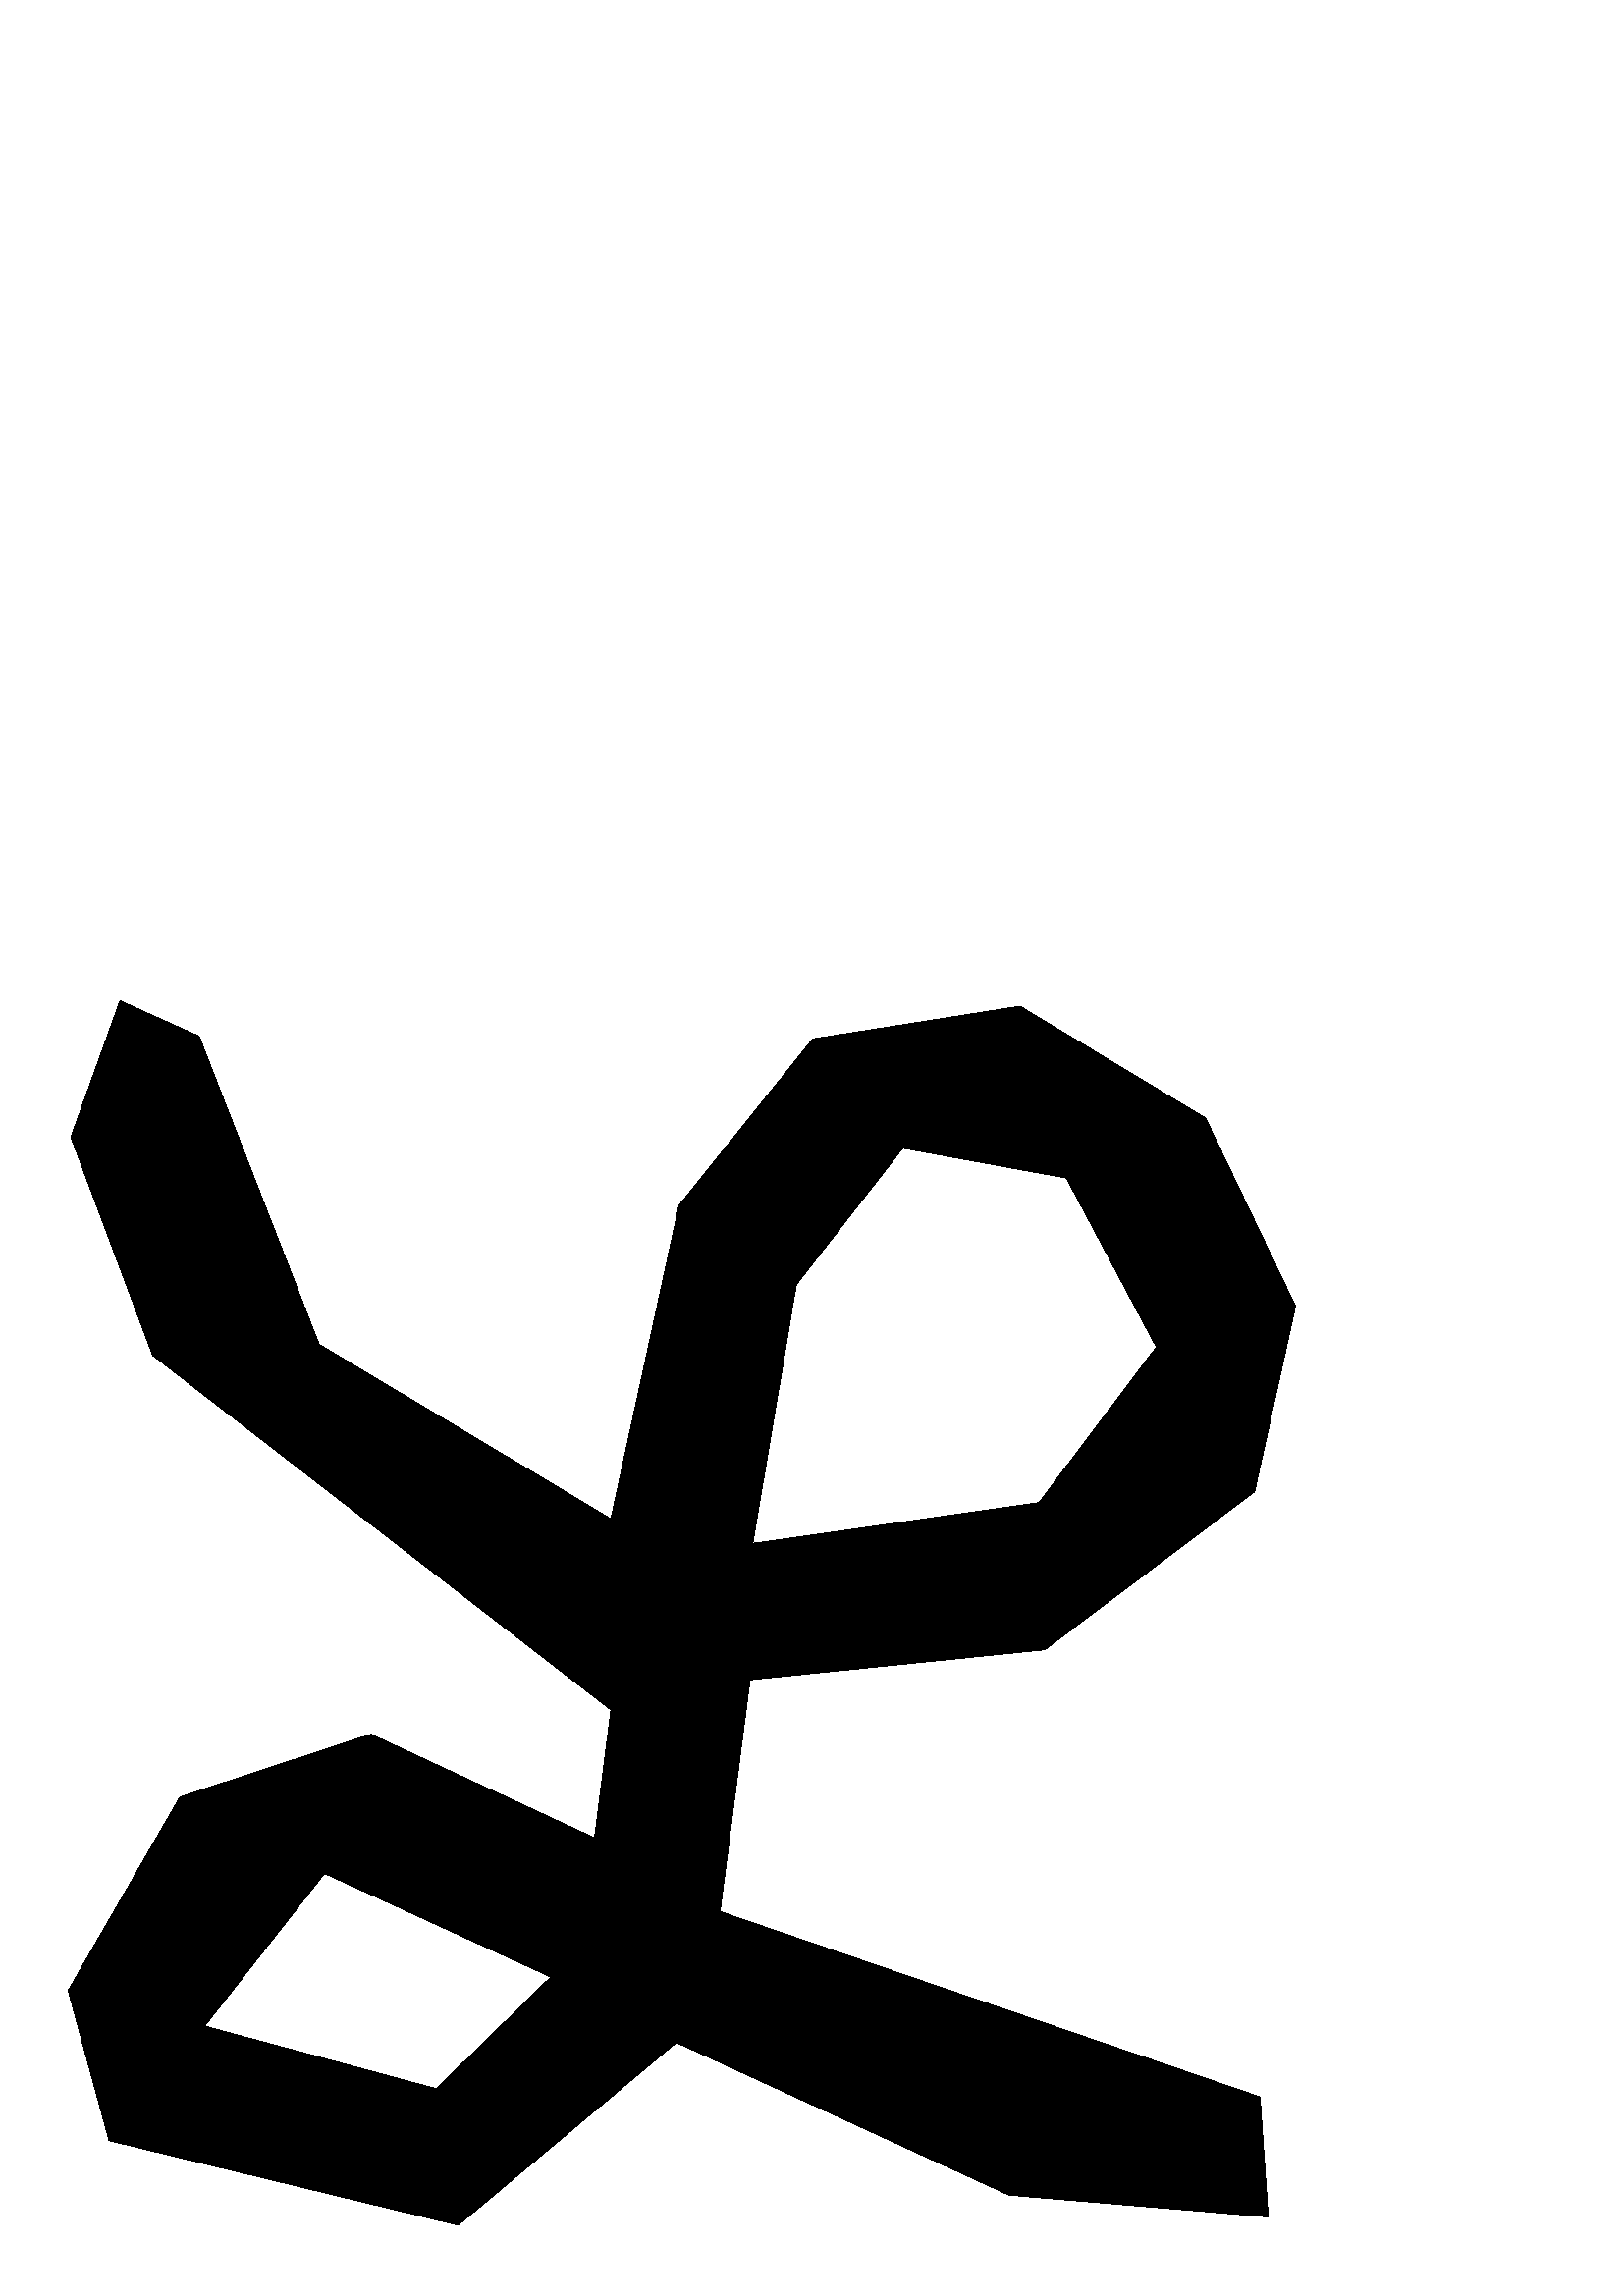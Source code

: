 %!PS-Adobe-3.0 EPSF-3.0
%%BoundingBox:   0   0   500   500

44 475 moveto 73 462 lineto 73 462 lineto 117 349 lineto 117 349 lineto 224 285 lineto 224 285 lineto 249 400 lineto 249 400 lineto 298 461 lineto 298 461 lineto 374 473 lineto 374 473 lineto 442 432 lineto 442 432 lineto 475 363 lineto 475 363 lineto 460 295 lineto 460 295 lineto 383 237 lineto 383 237 lineto 275 226 lineto 275 226 lineto 264 141 lineto 264 141 lineto 462 73 lineto 462 73 lineto 465 29 lineto 465 29 lineto 370 37 lineto 370 37 lineto 248 93 lineto 248 93 lineto 168 26 lineto 168 26 lineto 40 57 lineto 40 57 lineto 25 112 lineto 25 112 lineto 66 183 lineto 66 183 lineto 136 206 lineto 136 206 lineto 218 168 lineto 218 168 lineto 224 215 lineto 224 215 lineto 56 345 lineto 56 345 lineto 26 425 lineto 26 425 lineto 44 475 lineto 
424 348 moveto 391 410 lineto 391 410 lineto 331 421 lineto 331 421 lineto 292 371 lineto 292 371 lineto 276 276 lineto 276 276 lineto 381 291 lineto 381 291 lineto 424 348 lineto 
202 117 moveto 119 155 lineto 119 155 lineto 75 99 lineto 75 99 lineto 160 76 lineto 160 76 lineto 202 117 lineto 
fill


showpage
